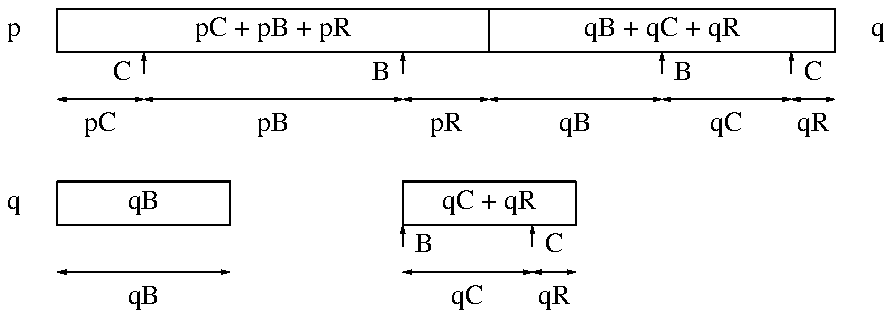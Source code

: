 .PS 4.75i
right
boxht = 0.5

define BP { 4 }
define CP { 1 }
define TP { 5 }

define BQ { 2 }
define CQ { 3.5 }
define TQ { 4 }

define AL { 0.25 }
define AH { -0.25 }
define LB { -0.55 }
define LS { -0.60 }

P0: box invis "p" wid 1i
P: box wid TP "pC + pB + pR"
Q: box wid TQ "qB + qC + qR"
Q0: box invis "q" wid 1i

arrow -> from P.sw + (BP, AH) to P.sw + (BP, 0)
arrow -> from P.sw + (CP, AH) to P.sw + (CP, 0)
box invis "B" wid 0.5 with .n at P.sw + (BP - AL, 0)
box invis "C" wid 0.5 with .n at P.sw + (CP - AL, 0)
arrow <-> from P.sw + (0, LB) to P.sw + (CP, LB)
arrow <-> from P.sw + (CP, LB) to P.sw + (BP, LB)
arrow <-> from P.sw + (BP, LB) to P.sw + (TP, LB)
box invis "pC" with .n at P.sw + (CP/2, LS)
box invis "pB" with .n at P.sw + ((BP+CP)/2, LS)
box invis "pR" with .n at P.sw + ((BP+TP)/2, LS)

arrow -> from Q.sw + (BQ, AH) to Q.sw + (BQ, 0)
arrow -> from Q.sw + (CQ, AH) to Q.sw + (CQ, 0)
box invis "B" wid 0.5 with .n at Q.sw + (BQ + AL, 0)
box invis "C" wid 0.5 with .n at Q.sw + (CQ + AL, 0)
arrow <-> from Q.sw + (0, LB) to Q.sw + (BQ, LB)
arrow <-> from Q.sw + (BQ, LB) to Q.sw + (CQ, LB)
arrow <-> from Q.sw + (CQ, LB) to Q.sw + (TQ, LB)
box invis "qB" with .n at Q.sw + (BQ/2, LS)
box invis "qC" with .n at Q.sw + ((BQ + CQ)/2, LS)
box invis "qR" with .n at Q.sw + ((CQ + TQ)/2, LS)

QQ0: box invis "q" wid 1i with .n at P0.s + (0, -1.5)
QQ: box wid BQ "qB"
define RQ { TQ - BQ }
QQR: box wid RQ "qC + qR" with .w at QQ.w + (BP, 0)

arrow -> from QQR.sw + (0, AH) to QQR.sw + (0, 0)
arrow -> from QQR.sw + (CQ - BQ, AH) to QQR.sw + (CQ - BQ, 0)
box invis "B" wid 0.5 with .n at QQR.sw + (AL, 0)
box invis "C" wid 0.5 with .n at QQR.sw + (CQ - BQ + AL, 0)
arrow <-> from QQ.sw + (0, LB) to QQ.sw + (BQ, LB)
arrow <-> from QQR.sw + (0, LB) to QQR.sw + ((CQ - BQ), LB)
arrow <-> from QQR.sw + ((CQ - BQ), LB) to QQR.se + (0, LB)
box invis "qB" with .n at QQ.sw + (BQ/2, LS)
box invis "qC" with .n at QQR.sw + ((CQ - BQ)/2, LS)
box invis "qR" with .n at QQR.sw + ((CQ - BQ + RQ)/2, LS)
.PE

